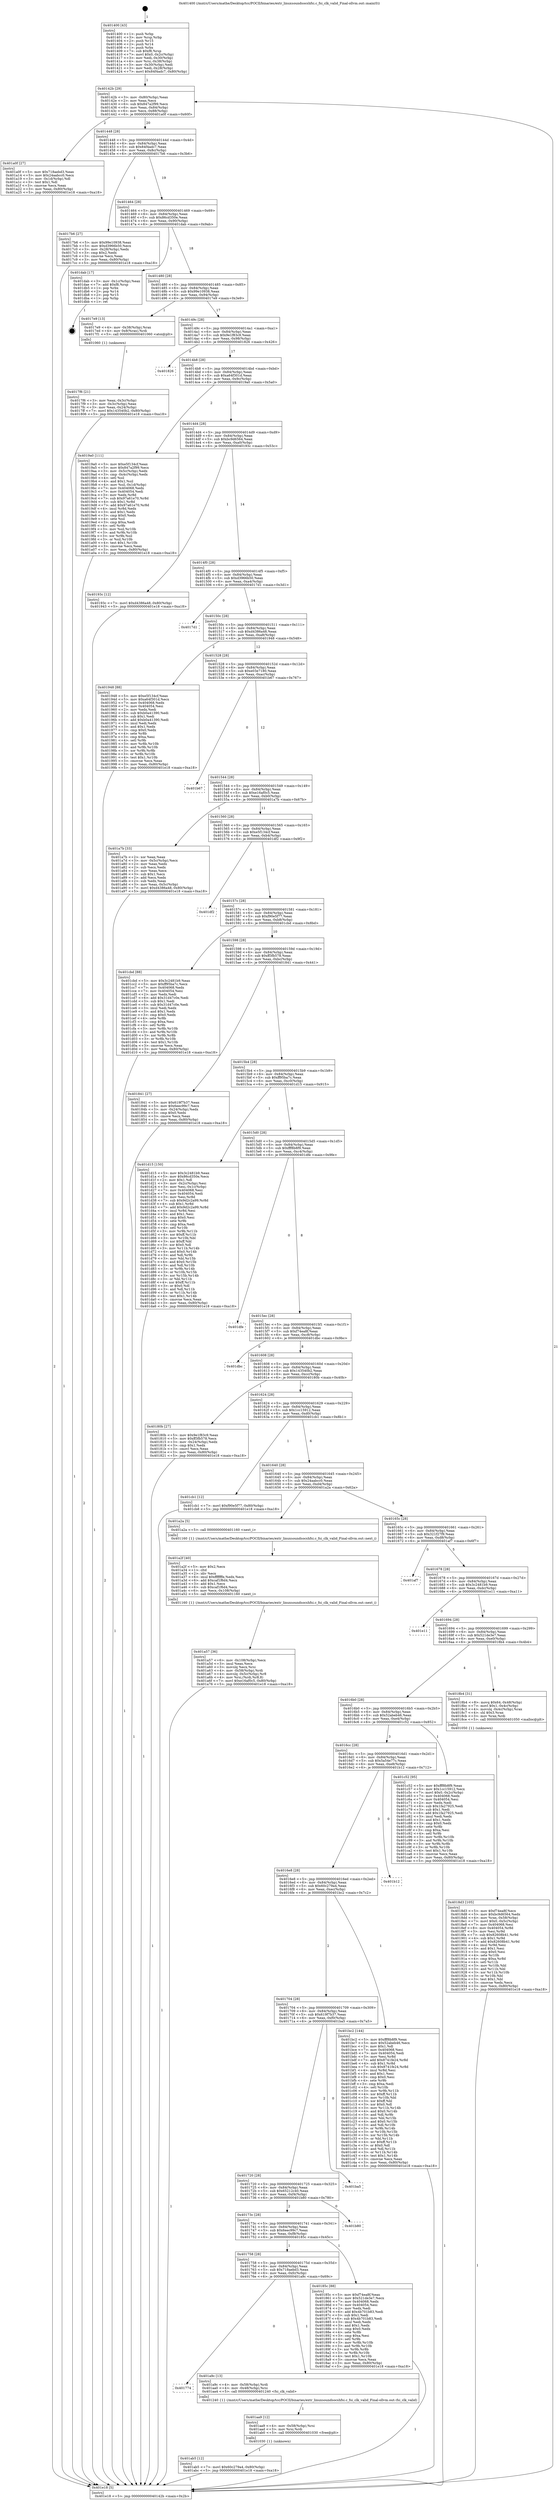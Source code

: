 digraph "0x401400" {
  label = "0x401400 (/mnt/c/Users/mathe/Desktop/tcc/POCII/binaries/extr_linuxsoundsocshfsi.c_fsi_clk_valid_Final-ollvm.out::main(0))"
  labelloc = "t"
  node[shape=record]

  Entry [label="",width=0.3,height=0.3,shape=circle,fillcolor=black,style=filled]
  "0x40142b" [label="{
     0x40142b [29]\l
     | [instrs]\l
     &nbsp;&nbsp;0x40142b \<+3\>: mov -0x80(%rbp),%eax\l
     &nbsp;&nbsp;0x40142e \<+2\>: mov %eax,%ecx\l
     &nbsp;&nbsp;0x401430 \<+6\>: sub $0x847a2f99,%ecx\l
     &nbsp;&nbsp;0x401436 \<+6\>: mov %eax,-0x84(%rbp)\l
     &nbsp;&nbsp;0x40143c \<+6\>: mov %ecx,-0x88(%rbp)\l
     &nbsp;&nbsp;0x401442 \<+6\>: je 0000000000401a0f \<main+0x60f\>\l
  }"]
  "0x401a0f" [label="{
     0x401a0f [27]\l
     | [instrs]\l
     &nbsp;&nbsp;0x401a0f \<+5\>: mov $0x718aebd3,%eax\l
     &nbsp;&nbsp;0x401a14 \<+5\>: mov $0x24aabcc0,%ecx\l
     &nbsp;&nbsp;0x401a19 \<+3\>: mov -0x1d(%rbp),%dl\l
     &nbsp;&nbsp;0x401a1c \<+3\>: test $0x1,%dl\l
     &nbsp;&nbsp;0x401a1f \<+3\>: cmovne %ecx,%eax\l
     &nbsp;&nbsp;0x401a22 \<+3\>: mov %eax,-0x80(%rbp)\l
     &nbsp;&nbsp;0x401a25 \<+5\>: jmp 0000000000401e18 \<main+0xa18\>\l
  }"]
  "0x401448" [label="{
     0x401448 [28]\l
     | [instrs]\l
     &nbsp;&nbsp;0x401448 \<+5\>: jmp 000000000040144d \<main+0x4d\>\l
     &nbsp;&nbsp;0x40144d \<+6\>: mov -0x84(%rbp),%eax\l
     &nbsp;&nbsp;0x401453 \<+5\>: sub $0x84f4adc7,%eax\l
     &nbsp;&nbsp;0x401458 \<+6\>: mov %eax,-0x8c(%rbp)\l
     &nbsp;&nbsp;0x40145e \<+6\>: je 00000000004017b6 \<main+0x3b6\>\l
  }"]
  Exit [label="",width=0.3,height=0.3,shape=circle,fillcolor=black,style=filled,peripheries=2]
  "0x4017b6" [label="{
     0x4017b6 [27]\l
     | [instrs]\l
     &nbsp;&nbsp;0x4017b6 \<+5\>: mov $0x99e10938,%eax\l
     &nbsp;&nbsp;0x4017bb \<+5\>: mov $0xd3966b50,%ecx\l
     &nbsp;&nbsp;0x4017c0 \<+3\>: mov -0x28(%rbp),%edx\l
     &nbsp;&nbsp;0x4017c3 \<+3\>: cmp $0x2,%edx\l
     &nbsp;&nbsp;0x4017c6 \<+3\>: cmovne %ecx,%eax\l
     &nbsp;&nbsp;0x4017c9 \<+3\>: mov %eax,-0x80(%rbp)\l
     &nbsp;&nbsp;0x4017cc \<+5\>: jmp 0000000000401e18 \<main+0xa18\>\l
  }"]
  "0x401464" [label="{
     0x401464 [28]\l
     | [instrs]\l
     &nbsp;&nbsp;0x401464 \<+5\>: jmp 0000000000401469 \<main+0x69\>\l
     &nbsp;&nbsp;0x401469 \<+6\>: mov -0x84(%rbp),%eax\l
     &nbsp;&nbsp;0x40146f \<+5\>: sub $0x86cd350e,%eax\l
     &nbsp;&nbsp;0x401474 \<+6\>: mov %eax,-0x90(%rbp)\l
     &nbsp;&nbsp;0x40147a \<+6\>: je 0000000000401dab \<main+0x9ab\>\l
  }"]
  "0x401e18" [label="{
     0x401e18 [5]\l
     | [instrs]\l
     &nbsp;&nbsp;0x401e18 \<+5\>: jmp 000000000040142b \<main+0x2b\>\l
  }"]
  "0x401400" [label="{
     0x401400 [43]\l
     | [instrs]\l
     &nbsp;&nbsp;0x401400 \<+1\>: push %rbp\l
     &nbsp;&nbsp;0x401401 \<+3\>: mov %rsp,%rbp\l
     &nbsp;&nbsp;0x401404 \<+2\>: push %r15\l
     &nbsp;&nbsp;0x401406 \<+2\>: push %r14\l
     &nbsp;&nbsp;0x401408 \<+1\>: push %rbx\l
     &nbsp;&nbsp;0x401409 \<+7\>: sub $0xf8,%rsp\l
     &nbsp;&nbsp;0x401410 \<+7\>: movl $0x0,-0x2c(%rbp)\l
     &nbsp;&nbsp;0x401417 \<+3\>: mov %edi,-0x30(%rbp)\l
     &nbsp;&nbsp;0x40141a \<+4\>: mov %rsi,-0x38(%rbp)\l
     &nbsp;&nbsp;0x40141e \<+3\>: mov -0x30(%rbp),%edi\l
     &nbsp;&nbsp;0x401421 \<+3\>: mov %edi,-0x28(%rbp)\l
     &nbsp;&nbsp;0x401424 \<+7\>: movl $0x84f4adc7,-0x80(%rbp)\l
  }"]
  "0x401ab5" [label="{
     0x401ab5 [12]\l
     | [instrs]\l
     &nbsp;&nbsp;0x401ab5 \<+7\>: movl $0x60c279a4,-0x80(%rbp)\l
     &nbsp;&nbsp;0x401abc \<+5\>: jmp 0000000000401e18 \<main+0xa18\>\l
  }"]
  "0x401dab" [label="{
     0x401dab [17]\l
     | [instrs]\l
     &nbsp;&nbsp;0x401dab \<+3\>: mov -0x1c(%rbp),%eax\l
     &nbsp;&nbsp;0x401dae \<+7\>: add $0xf8,%rsp\l
     &nbsp;&nbsp;0x401db5 \<+1\>: pop %rbx\l
     &nbsp;&nbsp;0x401db6 \<+2\>: pop %r14\l
     &nbsp;&nbsp;0x401db8 \<+2\>: pop %r15\l
     &nbsp;&nbsp;0x401dba \<+1\>: pop %rbp\l
     &nbsp;&nbsp;0x401dbb \<+1\>: ret\l
  }"]
  "0x401480" [label="{
     0x401480 [28]\l
     | [instrs]\l
     &nbsp;&nbsp;0x401480 \<+5\>: jmp 0000000000401485 \<main+0x85\>\l
     &nbsp;&nbsp;0x401485 \<+6\>: mov -0x84(%rbp),%eax\l
     &nbsp;&nbsp;0x40148b \<+5\>: sub $0x99e10938,%eax\l
     &nbsp;&nbsp;0x401490 \<+6\>: mov %eax,-0x94(%rbp)\l
     &nbsp;&nbsp;0x401496 \<+6\>: je 00000000004017e9 \<main+0x3e9\>\l
  }"]
  "0x401aa9" [label="{
     0x401aa9 [12]\l
     | [instrs]\l
     &nbsp;&nbsp;0x401aa9 \<+4\>: mov -0x58(%rbp),%rsi\l
     &nbsp;&nbsp;0x401aad \<+3\>: mov %rsi,%rdi\l
     &nbsp;&nbsp;0x401ab0 \<+5\>: call 0000000000401030 \<free@plt\>\l
     | [calls]\l
     &nbsp;&nbsp;0x401030 \{1\} (unknown)\l
  }"]
  "0x4017e9" [label="{
     0x4017e9 [13]\l
     | [instrs]\l
     &nbsp;&nbsp;0x4017e9 \<+4\>: mov -0x38(%rbp),%rax\l
     &nbsp;&nbsp;0x4017ed \<+4\>: mov 0x8(%rax),%rdi\l
     &nbsp;&nbsp;0x4017f1 \<+5\>: call 0000000000401060 \<atoi@plt\>\l
     | [calls]\l
     &nbsp;&nbsp;0x401060 \{1\} (unknown)\l
  }"]
  "0x40149c" [label="{
     0x40149c [28]\l
     | [instrs]\l
     &nbsp;&nbsp;0x40149c \<+5\>: jmp 00000000004014a1 \<main+0xa1\>\l
     &nbsp;&nbsp;0x4014a1 \<+6\>: mov -0x84(%rbp),%eax\l
     &nbsp;&nbsp;0x4014a7 \<+5\>: sub $0x9e1f83c9,%eax\l
     &nbsp;&nbsp;0x4014ac \<+6\>: mov %eax,-0x98(%rbp)\l
     &nbsp;&nbsp;0x4014b2 \<+6\>: je 0000000000401826 \<main+0x426\>\l
  }"]
  "0x4017f6" [label="{
     0x4017f6 [21]\l
     | [instrs]\l
     &nbsp;&nbsp;0x4017f6 \<+3\>: mov %eax,-0x3c(%rbp)\l
     &nbsp;&nbsp;0x4017f9 \<+3\>: mov -0x3c(%rbp),%eax\l
     &nbsp;&nbsp;0x4017fc \<+3\>: mov %eax,-0x24(%rbp)\l
     &nbsp;&nbsp;0x4017ff \<+7\>: movl $0x143540b2,-0x80(%rbp)\l
     &nbsp;&nbsp;0x401806 \<+5\>: jmp 0000000000401e18 \<main+0xa18\>\l
  }"]
  "0x401774" [label="{
     0x401774\l
  }", style=dashed]
  "0x401826" [label="{
     0x401826\l
  }", style=dashed]
  "0x4014b8" [label="{
     0x4014b8 [28]\l
     | [instrs]\l
     &nbsp;&nbsp;0x4014b8 \<+5\>: jmp 00000000004014bd \<main+0xbd\>\l
     &nbsp;&nbsp;0x4014bd \<+6\>: mov -0x84(%rbp),%eax\l
     &nbsp;&nbsp;0x4014c3 \<+5\>: sub $0xa64f301d,%eax\l
     &nbsp;&nbsp;0x4014c8 \<+6\>: mov %eax,-0x9c(%rbp)\l
     &nbsp;&nbsp;0x4014ce \<+6\>: je 00000000004019a0 \<main+0x5a0\>\l
  }"]
  "0x401a9c" [label="{
     0x401a9c [13]\l
     | [instrs]\l
     &nbsp;&nbsp;0x401a9c \<+4\>: mov -0x58(%rbp),%rdi\l
     &nbsp;&nbsp;0x401aa0 \<+4\>: mov -0x48(%rbp),%rsi\l
     &nbsp;&nbsp;0x401aa4 \<+5\>: call 0000000000401240 \<fsi_clk_valid\>\l
     | [calls]\l
     &nbsp;&nbsp;0x401240 \{1\} (/mnt/c/Users/mathe/Desktop/tcc/POCII/binaries/extr_linuxsoundsocshfsi.c_fsi_clk_valid_Final-ollvm.out::fsi_clk_valid)\l
  }"]
  "0x4019a0" [label="{
     0x4019a0 [111]\l
     | [instrs]\l
     &nbsp;&nbsp;0x4019a0 \<+5\>: mov $0xe5f134cf,%eax\l
     &nbsp;&nbsp;0x4019a5 \<+5\>: mov $0x847a2f99,%ecx\l
     &nbsp;&nbsp;0x4019aa \<+3\>: mov -0x5c(%rbp),%edx\l
     &nbsp;&nbsp;0x4019ad \<+3\>: cmp -0x4c(%rbp),%edx\l
     &nbsp;&nbsp;0x4019b0 \<+4\>: setl %sil\l
     &nbsp;&nbsp;0x4019b4 \<+4\>: and $0x1,%sil\l
     &nbsp;&nbsp;0x4019b8 \<+4\>: mov %sil,-0x1d(%rbp)\l
     &nbsp;&nbsp;0x4019bc \<+7\>: mov 0x404068,%edx\l
     &nbsp;&nbsp;0x4019c3 \<+7\>: mov 0x404054,%edi\l
     &nbsp;&nbsp;0x4019ca \<+3\>: mov %edx,%r8d\l
     &nbsp;&nbsp;0x4019cd \<+7\>: sub $0x97a61e70,%r8d\l
     &nbsp;&nbsp;0x4019d4 \<+4\>: sub $0x1,%r8d\l
     &nbsp;&nbsp;0x4019d8 \<+7\>: add $0x97a61e70,%r8d\l
     &nbsp;&nbsp;0x4019df \<+4\>: imul %r8d,%edx\l
     &nbsp;&nbsp;0x4019e3 \<+3\>: and $0x1,%edx\l
     &nbsp;&nbsp;0x4019e6 \<+3\>: cmp $0x0,%edx\l
     &nbsp;&nbsp;0x4019e9 \<+4\>: sete %sil\l
     &nbsp;&nbsp;0x4019ed \<+3\>: cmp $0xa,%edi\l
     &nbsp;&nbsp;0x4019f0 \<+4\>: setl %r9b\l
     &nbsp;&nbsp;0x4019f4 \<+3\>: mov %sil,%r10b\l
     &nbsp;&nbsp;0x4019f7 \<+3\>: and %r9b,%r10b\l
     &nbsp;&nbsp;0x4019fa \<+3\>: xor %r9b,%sil\l
     &nbsp;&nbsp;0x4019fd \<+3\>: or %sil,%r10b\l
     &nbsp;&nbsp;0x401a00 \<+4\>: test $0x1,%r10b\l
     &nbsp;&nbsp;0x401a04 \<+3\>: cmovne %ecx,%eax\l
     &nbsp;&nbsp;0x401a07 \<+3\>: mov %eax,-0x80(%rbp)\l
     &nbsp;&nbsp;0x401a0a \<+5\>: jmp 0000000000401e18 \<main+0xa18\>\l
  }"]
  "0x4014d4" [label="{
     0x4014d4 [28]\l
     | [instrs]\l
     &nbsp;&nbsp;0x4014d4 \<+5\>: jmp 00000000004014d9 \<main+0xd9\>\l
     &nbsp;&nbsp;0x4014d9 \<+6\>: mov -0x84(%rbp),%eax\l
     &nbsp;&nbsp;0x4014df \<+5\>: sub $0xbc9d6564,%eax\l
     &nbsp;&nbsp;0x4014e4 \<+6\>: mov %eax,-0xa0(%rbp)\l
     &nbsp;&nbsp;0x4014ea \<+6\>: je 000000000040193c \<main+0x53c\>\l
  }"]
  "0x401a57" [label="{
     0x401a57 [36]\l
     | [instrs]\l
     &nbsp;&nbsp;0x401a57 \<+6\>: mov -0x108(%rbp),%ecx\l
     &nbsp;&nbsp;0x401a5d \<+3\>: imul %eax,%ecx\l
     &nbsp;&nbsp;0x401a60 \<+3\>: movslq %ecx,%rsi\l
     &nbsp;&nbsp;0x401a63 \<+4\>: mov -0x58(%rbp),%rdi\l
     &nbsp;&nbsp;0x401a67 \<+4\>: movslq -0x5c(%rbp),%r8\l
     &nbsp;&nbsp;0x401a6b \<+4\>: mov %rsi,(%rdi,%r8,8)\l
     &nbsp;&nbsp;0x401a6f \<+7\>: movl $0xe16af0c5,-0x80(%rbp)\l
     &nbsp;&nbsp;0x401a76 \<+5\>: jmp 0000000000401e18 \<main+0xa18\>\l
  }"]
  "0x40193c" [label="{
     0x40193c [12]\l
     | [instrs]\l
     &nbsp;&nbsp;0x40193c \<+7\>: movl $0xd4386a48,-0x80(%rbp)\l
     &nbsp;&nbsp;0x401943 \<+5\>: jmp 0000000000401e18 \<main+0xa18\>\l
  }"]
  "0x4014f0" [label="{
     0x4014f0 [28]\l
     | [instrs]\l
     &nbsp;&nbsp;0x4014f0 \<+5\>: jmp 00000000004014f5 \<main+0xf5\>\l
     &nbsp;&nbsp;0x4014f5 \<+6\>: mov -0x84(%rbp),%eax\l
     &nbsp;&nbsp;0x4014fb \<+5\>: sub $0xd3966b50,%eax\l
     &nbsp;&nbsp;0x401500 \<+6\>: mov %eax,-0xa4(%rbp)\l
     &nbsp;&nbsp;0x401506 \<+6\>: je 00000000004017d1 \<main+0x3d1\>\l
  }"]
  "0x401a2f" [label="{
     0x401a2f [40]\l
     | [instrs]\l
     &nbsp;&nbsp;0x401a2f \<+5\>: mov $0x2,%ecx\l
     &nbsp;&nbsp;0x401a34 \<+1\>: cltd\l
     &nbsp;&nbsp;0x401a35 \<+2\>: idiv %ecx\l
     &nbsp;&nbsp;0x401a37 \<+6\>: imul $0xfffffffe,%edx,%ecx\l
     &nbsp;&nbsp;0x401a3d \<+6\>: add $0xcaf1f6d4,%ecx\l
     &nbsp;&nbsp;0x401a43 \<+3\>: add $0x1,%ecx\l
     &nbsp;&nbsp;0x401a46 \<+6\>: sub $0xcaf1f6d4,%ecx\l
     &nbsp;&nbsp;0x401a4c \<+6\>: mov %ecx,-0x108(%rbp)\l
     &nbsp;&nbsp;0x401a52 \<+5\>: call 0000000000401160 \<next_i\>\l
     | [calls]\l
     &nbsp;&nbsp;0x401160 \{1\} (/mnt/c/Users/mathe/Desktop/tcc/POCII/binaries/extr_linuxsoundsocshfsi.c_fsi_clk_valid_Final-ollvm.out::next_i)\l
  }"]
  "0x4017d1" [label="{
     0x4017d1\l
  }", style=dashed]
  "0x40150c" [label="{
     0x40150c [28]\l
     | [instrs]\l
     &nbsp;&nbsp;0x40150c \<+5\>: jmp 0000000000401511 \<main+0x111\>\l
     &nbsp;&nbsp;0x401511 \<+6\>: mov -0x84(%rbp),%eax\l
     &nbsp;&nbsp;0x401517 \<+5\>: sub $0xd4386a48,%eax\l
     &nbsp;&nbsp;0x40151c \<+6\>: mov %eax,-0xa8(%rbp)\l
     &nbsp;&nbsp;0x401522 \<+6\>: je 0000000000401948 \<main+0x548\>\l
  }"]
  "0x4018d3" [label="{
     0x4018d3 [105]\l
     | [instrs]\l
     &nbsp;&nbsp;0x4018d3 \<+5\>: mov $0xf74ea8f,%ecx\l
     &nbsp;&nbsp;0x4018d8 \<+5\>: mov $0xbc9d6564,%edx\l
     &nbsp;&nbsp;0x4018dd \<+4\>: mov %rax,-0x58(%rbp)\l
     &nbsp;&nbsp;0x4018e1 \<+7\>: movl $0x0,-0x5c(%rbp)\l
     &nbsp;&nbsp;0x4018e8 \<+7\>: mov 0x404068,%esi\l
     &nbsp;&nbsp;0x4018ef \<+8\>: mov 0x404054,%r8d\l
     &nbsp;&nbsp;0x4018f7 \<+3\>: mov %esi,%r9d\l
     &nbsp;&nbsp;0x4018fa \<+7\>: sub $0x82608b41,%r9d\l
     &nbsp;&nbsp;0x401901 \<+4\>: sub $0x1,%r9d\l
     &nbsp;&nbsp;0x401905 \<+7\>: add $0x82608b41,%r9d\l
     &nbsp;&nbsp;0x40190c \<+4\>: imul %r9d,%esi\l
     &nbsp;&nbsp;0x401910 \<+3\>: and $0x1,%esi\l
     &nbsp;&nbsp;0x401913 \<+3\>: cmp $0x0,%esi\l
     &nbsp;&nbsp;0x401916 \<+4\>: sete %r10b\l
     &nbsp;&nbsp;0x40191a \<+4\>: cmp $0xa,%r8d\l
     &nbsp;&nbsp;0x40191e \<+4\>: setl %r11b\l
     &nbsp;&nbsp;0x401922 \<+3\>: mov %r10b,%bl\l
     &nbsp;&nbsp;0x401925 \<+3\>: and %r11b,%bl\l
     &nbsp;&nbsp;0x401928 \<+3\>: xor %r11b,%r10b\l
     &nbsp;&nbsp;0x40192b \<+3\>: or %r10b,%bl\l
     &nbsp;&nbsp;0x40192e \<+3\>: test $0x1,%bl\l
     &nbsp;&nbsp;0x401931 \<+3\>: cmovne %edx,%ecx\l
     &nbsp;&nbsp;0x401934 \<+3\>: mov %ecx,-0x80(%rbp)\l
     &nbsp;&nbsp;0x401937 \<+5\>: jmp 0000000000401e18 \<main+0xa18\>\l
  }"]
  "0x401948" [label="{
     0x401948 [88]\l
     | [instrs]\l
     &nbsp;&nbsp;0x401948 \<+5\>: mov $0xe5f134cf,%eax\l
     &nbsp;&nbsp;0x40194d \<+5\>: mov $0xa64f301d,%ecx\l
     &nbsp;&nbsp;0x401952 \<+7\>: mov 0x404068,%edx\l
     &nbsp;&nbsp;0x401959 \<+7\>: mov 0x404054,%esi\l
     &nbsp;&nbsp;0x401960 \<+2\>: mov %edx,%edi\l
     &nbsp;&nbsp;0x401962 \<+6\>: sub $0xb0a41390,%edi\l
     &nbsp;&nbsp;0x401968 \<+3\>: sub $0x1,%edi\l
     &nbsp;&nbsp;0x40196b \<+6\>: add $0xb0a41390,%edi\l
     &nbsp;&nbsp;0x401971 \<+3\>: imul %edi,%edx\l
     &nbsp;&nbsp;0x401974 \<+3\>: and $0x1,%edx\l
     &nbsp;&nbsp;0x401977 \<+3\>: cmp $0x0,%edx\l
     &nbsp;&nbsp;0x40197a \<+4\>: sete %r8b\l
     &nbsp;&nbsp;0x40197e \<+3\>: cmp $0xa,%esi\l
     &nbsp;&nbsp;0x401981 \<+4\>: setl %r9b\l
     &nbsp;&nbsp;0x401985 \<+3\>: mov %r8b,%r10b\l
     &nbsp;&nbsp;0x401988 \<+3\>: and %r9b,%r10b\l
     &nbsp;&nbsp;0x40198b \<+3\>: xor %r9b,%r8b\l
     &nbsp;&nbsp;0x40198e \<+3\>: or %r8b,%r10b\l
     &nbsp;&nbsp;0x401991 \<+4\>: test $0x1,%r10b\l
     &nbsp;&nbsp;0x401995 \<+3\>: cmovne %ecx,%eax\l
     &nbsp;&nbsp;0x401998 \<+3\>: mov %eax,-0x80(%rbp)\l
     &nbsp;&nbsp;0x40199b \<+5\>: jmp 0000000000401e18 \<main+0xa18\>\l
  }"]
  "0x401528" [label="{
     0x401528 [28]\l
     | [instrs]\l
     &nbsp;&nbsp;0x401528 \<+5\>: jmp 000000000040152d \<main+0x12d\>\l
     &nbsp;&nbsp;0x40152d \<+6\>: mov -0x84(%rbp),%eax\l
     &nbsp;&nbsp;0x401533 \<+5\>: sub $0xe03e7180,%eax\l
     &nbsp;&nbsp;0x401538 \<+6\>: mov %eax,-0xac(%rbp)\l
     &nbsp;&nbsp;0x40153e \<+6\>: je 0000000000401b67 \<main+0x767\>\l
  }"]
  "0x401758" [label="{
     0x401758 [28]\l
     | [instrs]\l
     &nbsp;&nbsp;0x401758 \<+5\>: jmp 000000000040175d \<main+0x35d\>\l
     &nbsp;&nbsp;0x40175d \<+6\>: mov -0x84(%rbp),%eax\l
     &nbsp;&nbsp;0x401763 \<+5\>: sub $0x718aebd3,%eax\l
     &nbsp;&nbsp;0x401768 \<+6\>: mov %eax,-0xfc(%rbp)\l
     &nbsp;&nbsp;0x40176e \<+6\>: je 0000000000401a9c \<main+0x69c\>\l
  }"]
  "0x401b67" [label="{
     0x401b67\l
  }", style=dashed]
  "0x401544" [label="{
     0x401544 [28]\l
     | [instrs]\l
     &nbsp;&nbsp;0x401544 \<+5\>: jmp 0000000000401549 \<main+0x149\>\l
     &nbsp;&nbsp;0x401549 \<+6\>: mov -0x84(%rbp),%eax\l
     &nbsp;&nbsp;0x40154f \<+5\>: sub $0xe16af0c5,%eax\l
     &nbsp;&nbsp;0x401554 \<+6\>: mov %eax,-0xb0(%rbp)\l
     &nbsp;&nbsp;0x40155a \<+6\>: je 0000000000401a7b \<main+0x67b\>\l
  }"]
  "0x40185c" [label="{
     0x40185c [88]\l
     | [instrs]\l
     &nbsp;&nbsp;0x40185c \<+5\>: mov $0xf74ea8f,%eax\l
     &nbsp;&nbsp;0x401861 \<+5\>: mov $0x521de3e7,%ecx\l
     &nbsp;&nbsp;0x401866 \<+7\>: mov 0x404068,%edx\l
     &nbsp;&nbsp;0x40186d \<+7\>: mov 0x404054,%esi\l
     &nbsp;&nbsp;0x401874 \<+2\>: mov %edx,%edi\l
     &nbsp;&nbsp;0x401876 \<+6\>: add $0x4b701b83,%edi\l
     &nbsp;&nbsp;0x40187c \<+3\>: sub $0x1,%edi\l
     &nbsp;&nbsp;0x40187f \<+6\>: sub $0x4b701b83,%edi\l
     &nbsp;&nbsp;0x401885 \<+3\>: imul %edi,%edx\l
     &nbsp;&nbsp;0x401888 \<+3\>: and $0x1,%edx\l
     &nbsp;&nbsp;0x40188b \<+3\>: cmp $0x0,%edx\l
     &nbsp;&nbsp;0x40188e \<+4\>: sete %r8b\l
     &nbsp;&nbsp;0x401892 \<+3\>: cmp $0xa,%esi\l
     &nbsp;&nbsp;0x401895 \<+4\>: setl %r9b\l
     &nbsp;&nbsp;0x401899 \<+3\>: mov %r8b,%r10b\l
     &nbsp;&nbsp;0x40189c \<+3\>: and %r9b,%r10b\l
     &nbsp;&nbsp;0x40189f \<+3\>: xor %r9b,%r8b\l
     &nbsp;&nbsp;0x4018a2 \<+3\>: or %r8b,%r10b\l
     &nbsp;&nbsp;0x4018a5 \<+4\>: test $0x1,%r10b\l
     &nbsp;&nbsp;0x4018a9 \<+3\>: cmovne %ecx,%eax\l
     &nbsp;&nbsp;0x4018ac \<+3\>: mov %eax,-0x80(%rbp)\l
     &nbsp;&nbsp;0x4018af \<+5\>: jmp 0000000000401e18 \<main+0xa18\>\l
  }"]
  "0x401a7b" [label="{
     0x401a7b [33]\l
     | [instrs]\l
     &nbsp;&nbsp;0x401a7b \<+2\>: xor %eax,%eax\l
     &nbsp;&nbsp;0x401a7d \<+3\>: mov -0x5c(%rbp),%ecx\l
     &nbsp;&nbsp;0x401a80 \<+2\>: mov %eax,%edx\l
     &nbsp;&nbsp;0x401a82 \<+2\>: sub %ecx,%edx\l
     &nbsp;&nbsp;0x401a84 \<+2\>: mov %eax,%ecx\l
     &nbsp;&nbsp;0x401a86 \<+3\>: sub $0x1,%ecx\l
     &nbsp;&nbsp;0x401a89 \<+2\>: add %ecx,%edx\l
     &nbsp;&nbsp;0x401a8b \<+2\>: sub %edx,%eax\l
     &nbsp;&nbsp;0x401a8d \<+3\>: mov %eax,-0x5c(%rbp)\l
     &nbsp;&nbsp;0x401a90 \<+7\>: movl $0xd4386a48,-0x80(%rbp)\l
     &nbsp;&nbsp;0x401a97 \<+5\>: jmp 0000000000401e18 \<main+0xa18\>\l
  }"]
  "0x401560" [label="{
     0x401560 [28]\l
     | [instrs]\l
     &nbsp;&nbsp;0x401560 \<+5\>: jmp 0000000000401565 \<main+0x165\>\l
     &nbsp;&nbsp;0x401565 \<+6\>: mov -0x84(%rbp),%eax\l
     &nbsp;&nbsp;0x40156b \<+5\>: sub $0xe5f134cf,%eax\l
     &nbsp;&nbsp;0x401570 \<+6\>: mov %eax,-0xb4(%rbp)\l
     &nbsp;&nbsp;0x401576 \<+6\>: je 0000000000401df2 \<main+0x9f2\>\l
  }"]
  "0x40173c" [label="{
     0x40173c [28]\l
     | [instrs]\l
     &nbsp;&nbsp;0x40173c \<+5\>: jmp 0000000000401741 \<main+0x341\>\l
     &nbsp;&nbsp;0x401741 \<+6\>: mov -0x84(%rbp),%eax\l
     &nbsp;&nbsp;0x401747 \<+5\>: sub $0x6eec99c7,%eax\l
     &nbsp;&nbsp;0x40174c \<+6\>: mov %eax,-0xf8(%rbp)\l
     &nbsp;&nbsp;0x401752 \<+6\>: je 000000000040185c \<main+0x45c\>\l
  }"]
  "0x401df2" [label="{
     0x401df2\l
  }", style=dashed]
  "0x40157c" [label="{
     0x40157c [28]\l
     | [instrs]\l
     &nbsp;&nbsp;0x40157c \<+5\>: jmp 0000000000401581 \<main+0x181\>\l
     &nbsp;&nbsp;0x401581 \<+6\>: mov -0x84(%rbp),%eax\l
     &nbsp;&nbsp;0x401587 \<+5\>: sub $0xf90e5f77,%eax\l
     &nbsp;&nbsp;0x40158c \<+6\>: mov %eax,-0xb8(%rbp)\l
     &nbsp;&nbsp;0x401592 \<+6\>: je 0000000000401cbd \<main+0x8bd\>\l
  }"]
  "0x401b80" [label="{
     0x401b80\l
  }", style=dashed]
  "0x401cbd" [label="{
     0x401cbd [88]\l
     | [instrs]\l
     &nbsp;&nbsp;0x401cbd \<+5\>: mov $0x3c2481b9,%eax\l
     &nbsp;&nbsp;0x401cc2 \<+5\>: mov $0xff95ba7c,%ecx\l
     &nbsp;&nbsp;0x401cc7 \<+7\>: mov 0x404068,%edx\l
     &nbsp;&nbsp;0x401cce \<+7\>: mov 0x404054,%esi\l
     &nbsp;&nbsp;0x401cd5 \<+2\>: mov %edx,%edi\l
     &nbsp;&nbsp;0x401cd7 \<+6\>: add $0x31d47c0e,%edi\l
     &nbsp;&nbsp;0x401cdd \<+3\>: sub $0x1,%edi\l
     &nbsp;&nbsp;0x401ce0 \<+6\>: sub $0x31d47c0e,%edi\l
     &nbsp;&nbsp;0x401ce6 \<+3\>: imul %edi,%edx\l
     &nbsp;&nbsp;0x401ce9 \<+3\>: and $0x1,%edx\l
     &nbsp;&nbsp;0x401cec \<+3\>: cmp $0x0,%edx\l
     &nbsp;&nbsp;0x401cef \<+4\>: sete %r8b\l
     &nbsp;&nbsp;0x401cf3 \<+3\>: cmp $0xa,%esi\l
     &nbsp;&nbsp;0x401cf6 \<+4\>: setl %r9b\l
     &nbsp;&nbsp;0x401cfa \<+3\>: mov %r8b,%r10b\l
     &nbsp;&nbsp;0x401cfd \<+3\>: and %r9b,%r10b\l
     &nbsp;&nbsp;0x401d00 \<+3\>: xor %r9b,%r8b\l
     &nbsp;&nbsp;0x401d03 \<+3\>: or %r8b,%r10b\l
     &nbsp;&nbsp;0x401d06 \<+4\>: test $0x1,%r10b\l
     &nbsp;&nbsp;0x401d0a \<+3\>: cmovne %ecx,%eax\l
     &nbsp;&nbsp;0x401d0d \<+3\>: mov %eax,-0x80(%rbp)\l
     &nbsp;&nbsp;0x401d10 \<+5\>: jmp 0000000000401e18 \<main+0xa18\>\l
  }"]
  "0x401598" [label="{
     0x401598 [28]\l
     | [instrs]\l
     &nbsp;&nbsp;0x401598 \<+5\>: jmp 000000000040159d \<main+0x19d\>\l
     &nbsp;&nbsp;0x40159d \<+6\>: mov -0x84(%rbp),%eax\l
     &nbsp;&nbsp;0x4015a3 \<+5\>: sub $0xff3fb578,%eax\l
     &nbsp;&nbsp;0x4015a8 \<+6\>: mov %eax,-0xbc(%rbp)\l
     &nbsp;&nbsp;0x4015ae \<+6\>: je 0000000000401841 \<main+0x441\>\l
  }"]
  "0x401720" [label="{
     0x401720 [28]\l
     | [instrs]\l
     &nbsp;&nbsp;0x401720 \<+5\>: jmp 0000000000401725 \<main+0x325\>\l
     &nbsp;&nbsp;0x401725 \<+6\>: mov -0x84(%rbp),%eax\l
     &nbsp;&nbsp;0x40172b \<+5\>: sub $0x65212c40,%eax\l
     &nbsp;&nbsp;0x401730 \<+6\>: mov %eax,-0xf4(%rbp)\l
     &nbsp;&nbsp;0x401736 \<+6\>: je 0000000000401b80 \<main+0x780\>\l
  }"]
  "0x401841" [label="{
     0x401841 [27]\l
     | [instrs]\l
     &nbsp;&nbsp;0x401841 \<+5\>: mov $0x619f7b37,%eax\l
     &nbsp;&nbsp;0x401846 \<+5\>: mov $0x6eec99c7,%ecx\l
     &nbsp;&nbsp;0x40184b \<+3\>: mov -0x24(%rbp),%edx\l
     &nbsp;&nbsp;0x40184e \<+3\>: cmp $0x0,%edx\l
     &nbsp;&nbsp;0x401851 \<+3\>: cmove %ecx,%eax\l
     &nbsp;&nbsp;0x401854 \<+3\>: mov %eax,-0x80(%rbp)\l
     &nbsp;&nbsp;0x401857 \<+5\>: jmp 0000000000401e18 \<main+0xa18\>\l
  }"]
  "0x4015b4" [label="{
     0x4015b4 [28]\l
     | [instrs]\l
     &nbsp;&nbsp;0x4015b4 \<+5\>: jmp 00000000004015b9 \<main+0x1b9\>\l
     &nbsp;&nbsp;0x4015b9 \<+6\>: mov -0x84(%rbp),%eax\l
     &nbsp;&nbsp;0x4015bf \<+5\>: sub $0xff95ba7c,%eax\l
     &nbsp;&nbsp;0x4015c4 \<+6\>: mov %eax,-0xc0(%rbp)\l
     &nbsp;&nbsp;0x4015ca \<+6\>: je 0000000000401d15 \<main+0x915\>\l
  }"]
  "0x401ba5" [label="{
     0x401ba5\l
  }", style=dashed]
  "0x401d15" [label="{
     0x401d15 [150]\l
     | [instrs]\l
     &nbsp;&nbsp;0x401d15 \<+5\>: mov $0x3c2481b9,%eax\l
     &nbsp;&nbsp;0x401d1a \<+5\>: mov $0x86cd350e,%ecx\l
     &nbsp;&nbsp;0x401d1f \<+2\>: mov $0x1,%dl\l
     &nbsp;&nbsp;0x401d21 \<+3\>: mov -0x2c(%rbp),%esi\l
     &nbsp;&nbsp;0x401d24 \<+3\>: mov %esi,-0x1c(%rbp)\l
     &nbsp;&nbsp;0x401d27 \<+7\>: mov 0x404068,%esi\l
     &nbsp;&nbsp;0x401d2e \<+7\>: mov 0x404054,%edi\l
     &nbsp;&nbsp;0x401d35 \<+3\>: mov %esi,%r8d\l
     &nbsp;&nbsp;0x401d38 \<+7\>: sub $0x9d2c2a99,%r8d\l
     &nbsp;&nbsp;0x401d3f \<+4\>: sub $0x1,%r8d\l
     &nbsp;&nbsp;0x401d43 \<+7\>: add $0x9d2c2a99,%r8d\l
     &nbsp;&nbsp;0x401d4a \<+4\>: imul %r8d,%esi\l
     &nbsp;&nbsp;0x401d4e \<+3\>: and $0x1,%esi\l
     &nbsp;&nbsp;0x401d51 \<+3\>: cmp $0x0,%esi\l
     &nbsp;&nbsp;0x401d54 \<+4\>: sete %r9b\l
     &nbsp;&nbsp;0x401d58 \<+3\>: cmp $0xa,%edi\l
     &nbsp;&nbsp;0x401d5b \<+4\>: setl %r10b\l
     &nbsp;&nbsp;0x401d5f \<+3\>: mov %r9b,%r11b\l
     &nbsp;&nbsp;0x401d62 \<+4\>: xor $0xff,%r11b\l
     &nbsp;&nbsp;0x401d66 \<+3\>: mov %r10b,%bl\l
     &nbsp;&nbsp;0x401d69 \<+3\>: xor $0xff,%bl\l
     &nbsp;&nbsp;0x401d6c \<+3\>: xor $0x0,%dl\l
     &nbsp;&nbsp;0x401d6f \<+3\>: mov %r11b,%r14b\l
     &nbsp;&nbsp;0x401d72 \<+4\>: and $0x0,%r14b\l
     &nbsp;&nbsp;0x401d76 \<+3\>: and %dl,%r9b\l
     &nbsp;&nbsp;0x401d79 \<+3\>: mov %bl,%r15b\l
     &nbsp;&nbsp;0x401d7c \<+4\>: and $0x0,%r15b\l
     &nbsp;&nbsp;0x401d80 \<+3\>: and %dl,%r10b\l
     &nbsp;&nbsp;0x401d83 \<+3\>: or %r9b,%r14b\l
     &nbsp;&nbsp;0x401d86 \<+3\>: or %r10b,%r15b\l
     &nbsp;&nbsp;0x401d89 \<+3\>: xor %r15b,%r14b\l
     &nbsp;&nbsp;0x401d8c \<+3\>: or %bl,%r11b\l
     &nbsp;&nbsp;0x401d8f \<+4\>: xor $0xff,%r11b\l
     &nbsp;&nbsp;0x401d93 \<+3\>: or $0x0,%dl\l
     &nbsp;&nbsp;0x401d96 \<+3\>: and %dl,%r11b\l
     &nbsp;&nbsp;0x401d99 \<+3\>: or %r11b,%r14b\l
     &nbsp;&nbsp;0x401d9c \<+4\>: test $0x1,%r14b\l
     &nbsp;&nbsp;0x401da0 \<+3\>: cmovne %ecx,%eax\l
     &nbsp;&nbsp;0x401da3 \<+3\>: mov %eax,-0x80(%rbp)\l
     &nbsp;&nbsp;0x401da6 \<+5\>: jmp 0000000000401e18 \<main+0xa18\>\l
  }"]
  "0x4015d0" [label="{
     0x4015d0 [28]\l
     | [instrs]\l
     &nbsp;&nbsp;0x4015d0 \<+5\>: jmp 00000000004015d5 \<main+0x1d5\>\l
     &nbsp;&nbsp;0x4015d5 \<+6\>: mov -0x84(%rbp),%eax\l
     &nbsp;&nbsp;0x4015db \<+5\>: sub $0xfff8b8f9,%eax\l
     &nbsp;&nbsp;0x4015e0 \<+6\>: mov %eax,-0xc4(%rbp)\l
     &nbsp;&nbsp;0x4015e6 \<+6\>: je 0000000000401dfe \<main+0x9fe\>\l
  }"]
  "0x401704" [label="{
     0x401704 [28]\l
     | [instrs]\l
     &nbsp;&nbsp;0x401704 \<+5\>: jmp 0000000000401709 \<main+0x309\>\l
     &nbsp;&nbsp;0x401709 \<+6\>: mov -0x84(%rbp),%eax\l
     &nbsp;&nbsp;0x40170f \<+5\>: sub $0x619f7b37,%eax\l
     &nbsp;&nbsp;0x401714 \<+6\>: mov %eax,-0xf0(%rbp)\l
     &nbsp;&nbsp;0x40171a \<+6\>: je 0000000000401ba5 \<main+0x7a5\>\l
  }"]
  "0x401dfe" [label="{
     0x401dfe\l
  }", style=dashed]
  "0x4015ec" [label="{
     0x4015ec [28]\l
     | [instrs]\l
     &nbsp;&nbsp;0x4015ec \<+5\>: jmp 00000000004015f1 \<main+0x1f1\>\l
     &nbsp;&nbsp;0x4015f1 \<+6\>: mov -0x84(%rbp),%eax\l
     &nbsp;&nbsp;0x4015f7 \<+5\>: sub $0xf74ea8f,%eax\l
     &nbsp;&nbsp;0x4015fc \<+6\>: mov %eax,-0xc8(%rbp)\l
     &nbsp;&nbsp;0x401602 \<+6\>: je 0000000000401dbc \<main+0x9bc\>\l
  }"]
  "0x401bc2" [label="{
     0x401bc2 [144]\l
     | [instrs]\l
     &nbsp;&nbsp;0x401bc2 \<+5\>: mov $0xfff8b8f9,%eax\l
     &nbsp;&nbsp;0x401bc7 \<+5\>: mov $0x52abeb46,%ecx\l
     &nbsp;&nbsp;0x401bcc \<+2\>: mov $0x1,%dl\l
     &nbsp;&nbsp;0x401bce \<+7\>: mov 0x404068,%esi\l
     &nbsp;&nbsp;0x401bd5 \<+7\>: mov 0x404054,%edi\l
     &nbsp;&nbsp;0x401bdc \<+3\>: mov %esi,%r8d\l
     &nbsp;&nbsp;0x401bdf \<+7\>: add $0x8741fe24,%r8d\l
     &nbsp;&nbsp;0x401be6 \<+4\>: sub $0x1,%r8d\l
     &nbsp;&nbsp;0x401bea \<+7\>: sub $0x8741fe24,%r8d\l
     &nbsp;&nbsp;0x401bf1 \<+4\>: imul %r8d,%esi\l
     &nbsp;&nbsp;0x401bf5 \<+3\>: and $0x1,%esi\l
     &nbsp;&nbsp;0x401bf8 \<+3\>: cmp $0x0,%esi\l
     &nbsp;&nbsp;0x401bfb \<+4\>: sete %r9b\l
     &nbsp;&nbsp;0x401bff \<+3\>: cmp $0xa,%edi\l
     &nbsp;&nbsp;0x401c02 \<+4\>: setl %r10b\l
     &nbsp;&nbsp;0x401c06 \<+3\>: mov %r9b,%r11b\l
     &nbsp;&nbsp;0x401c09 \<+4\>: xor $0xff,%r11b\l
     &nbsp;&nbsp;0x401c0d \<+3\>: mov %r10b,%bl\l
     &nbsp;&nbsp;0x401c10 \<+3\>: xor $0xff,%bl\l
     &nbsp;&nbsp;0x401c13 \<+3\>: xor $0x0,%dl\l
     &nbsp;&nbsp;0x401c16 \<+3\>: mov %r11b,%r14b\l
     &nbsp;&nbsp;0x401c19 \<+4\>: and $0x0,%r14b\l
     &nbsp;&nbsp;0x401c1d \<+3\>: and %dl,%r9b\l
     &nbsp;&nbsp;0x401c20 \<+3\>: mov %bl,%r15b\l
     &nbsp;&nbsp;0x401c23 \<+4\>: and $0x0,%r15b\l
     &nbsp;&nbsp;0x401c27 \<+3\>: and %dl,%r10b\l
     &nbsp;&nbsp;0x401c2a \<+3\>: or %r9b,%r14b\l
     &nbsp;&nbsp;0x401c2d \<+3\>: or %r10b,%r15b\l
     &nbsp;&nbsp;0x401c30 \<+3\>: xor %r15b,%r14b\l
     &nbsp;&nbsp;0x401c33 \<+3\>: or %bl,%r11b\l
     &nbsp;&nbsp;0x401c36 \<+4\>: xor $0xff,%r11b\l
     &nbsp;&nbsp;0x401c3a \<+3\>: or $0x0,%dl\l
     &nbsp;&nbsp;0x401c3d \<+3\>: and %dl,%r11b\l
     &nbsp;&nbsp;0x401c40 \<+3\>: or %r11b,%r14b\l
     &nbsp;&nbsp;0x401c43 \<+4\>: test $0x1,%r14b\l
     &nbsp;&nbsp;0x401c47 \<+3\>: cmovne %ecx,%eax\l
     &nbsp;&nbsp;0x401c4a \<+3\>: mov %eax,-0x80(%rbp)\l
     &nbsp;&nbsp;0x401c4d \<+5\>: jmp 0000000000401e18 \<main+0xa18\>\l
  }"]
  "0x401dbc" [label="{
     0x401dbc\l
  }", style=dashed]
  "0x401608" [label="{
     0x401608 [28]\l
     | [instrs]\l
     &nbsp;&nbsp;0x401608 \<+5\>: jmp 000000000040160d \<main+0x20d\>\l
     &nbsp;&nbsp;0x40160d \<+6\>: mov -0x84(%rbp),%eax\l
     &nbsp;&nbsp;0x401613 \<+5\>: sub $0x143540b2,%eax\l
     &nbsp;&nbsp;0x401618 \<+6\>: mov %eax,-0xcc(%rbp)\l
     &nbsp;&nbsp;0x40161e \<+6\>: je 000000000040180b \<main+0x40b\>\l
  }"]
  "0x4016e8" [label="{
     0x4016e8 [28]\l
     | [instrs]\l
     &nbsp;&nbsp;0x4016e8 \<+5\>: jmp 00000000004016ed \<main+0x2ed\>\l
     &nbsp;&nbsp;0x4016ed \<+6\>: mov -0x84(%rbp),%eax\l
     &nbsp;&nbsp;0x4016f3 \<+5\>: sub $0x60c279a4,%eax\l
     &nbsp;&nbsp;0x4016f8 \<+6\>: mov %eax,-0xec(%rbp)\l
     &nbsp;&nbsp;0x4016fe \<+6\>: je 0000000000401bc2 \<main+0x7c2\>\l
  }"]
  "0x40180b" [label="{
     0x40180b [27]\l
     | [instrs]\l
     &nbsp;&nbsp;0x40180b \<+5\>: mov $0x9e1f83c9,%eax\l
     &nbsp;&nbsp;0x401810 \<+5\>: mov $0xff3fb578,%ecx\l
     &nbsp;&nbsp;0x401815 \<+3\>: mov -0x24(%rbp),%edx\l
     &nbsp;&nbsp;0x401818 \<+3\>: cmp $0x1,%edx\l
     &nbsp;&nbsp;0x40181b \<+3\>: cmovl %ecx,%eax\l
     &nbsp;&nbsp;0x40181e \<+3\>: mov %eax,-0x80(%rbp)\l
     &nbsp;&nbsp;0x401821 \<+5\>: jmp 0000000000401e18 \<main+0xa18\>\l
  }"]
  "0x401624" [label="{
     0x401624 [28]\l
     | [instrs]\l
     &nbsp;&nbsp;0x401624 \<+5\>: jmp 0000000000401629 \<main+0x229\>\l
     &nbsp;&nbsp;0x401629 \<+6\>: mov -0x84(%rbp),%eax\l
     &nbsp;&nbsp;0x40162f \<+5\>: sub $0x1cc15912,%eax\l
     &nbsp;&nbsp;0x401634 \<+6\>: mov %eax,-0xd0(%rbp)\l
     &nbsp;&nbsp;0x40163a \<+6\>: je 0000000000401cb1 \<main+0x8b1\>\l
  }"]
  "0x401b12" [label="{
     0x401b12\l
  }", style=dashed]
  "0x401cb1" [label="{
     0x401cb1 [12]\l
     | [instrs]\l
     &nbsp;&nbsp;0x401cb1 \<+7\>: movl $0xf90e5f77,-0x80(%rbp)\l
     &nbsp;&nbsp;0x401cb8 \<+5\>: jmp 0000000000401e18 \<main+0xa18\>\l
  }"]
  "0x401640" [label="{
     0x401640 [28]\l
     | [instrs]\l
     &nbsp;&nbsp;0x401640 \<+5\>: jmp 0000000000401645 \<main+0x245\>\l
     &nbsp;&nbsp;0x401645 \<+6\>: mov -0x84(%rbp),%eax\l
     &nbsp;&nbsp;0x40164b \<+5\>: sub $0x24aabcc0,%eax\l
     &nbsp;&nbsp;0x401650 \<+6\>: mov %eax,-0xd4(%rbp)\l
     &nbsp;&nbsp;0x401656 \<+6\>: je 0000000000401a2a \<main+0x62a\>\l
  }"]
  "0x4016cc" [label="{
     0x4016cc [28]\l
     | [instrs]\l
     &nbsp;&nbsp;0x4016cc \<+5\>: jmp 00000000004016d1 \<main+0x2d1\>\l
     &nbsp;&nbsp;0x4016d1 \<+6\>: mov -0x84(%rbp),%eax\l
     &nbsp;&nbsp;0x4016d7 \<+5\>: sub $0x5a54e77c,%eax\l
     &nbsp;&nbsp;0x4016dc \<+6\>: mov %eax,-0xe8(%rbp)\l
     &nbsp;&nbsp;0x4016e2 \<+6\>: je 0000000000401b12 \<main+0x712\>\l
  }"]
  "0x401a2a" [label="{
     0x401a2a [5]\l
     | [instrs]\l
     &nbsp;&nbsp;0x401a2a \<+5\>: call 0000000000401160 \<next_i\>\l
     | [calls]\l
     &nbsp;&nbsp;0x401160 \{1\} (/mnt/c/Users/mathe/Desktop/tcc/POCII/binaries/extr_linuxsoundsocshfsi.c_fsi_clk_valid_Final-ollvm.out::next_i)\l
  }"]
  "0x40165c" [label="{
     0x40165c [28]\l
     | [instrs]\l
     &nbsp;&nbsp;0x40165c \<+5\>: jmp 0000000000401661 \<main+0x261\>\l
     &nbsp;&nbsp;0x401661 \<+6\>: mov -0x84(%rbp),%eax\l
     &nbsp;&nbsp;0x401667 \<+5\>: sub $0x321f27f9,%eax\l
     &nbsp;&nbsp;0x40166c \<+6\>: mov %eax,-0xd8(%rbp)\l
     &nbsp;&nbsp;0x401672 \<+6\>: je 0000000000401af7 \<main+0x6f7\>\l
  }"]
  "0x401c52" [label="{
     0x401c52 [95]\l
     | [instrs]\l
     &nbsp;&nbsp;0x401c52 \<+5\>: mov $0xfff8b8f9,%eax\l
     &nbsp;&nbsp;0x401c57 \<+5\>: mov $0x1cc15912,%ecx\l
     &nbsp;&nbsp;0x401c5c \<+7\>: movl $0x0,-0x2c(%rbp)\l
     &nbsp;&nbsp;0x401c63 \<+7\>: mov 0x404068,%edx\l
     &nbsp;&nbsp;0x401c6a \<+7\>: mov 0x404054,%esi\l
     &nbsp;&nbsp;0x401c71 \<+2\>: mov %edx,%edi\l
     &nbsp;&nbsp;0x401c73 \<+6\>: sub $0x1fa27925,%edi\l
     &nbsp;&nbsp;0x401c79 \<+3\>: sub $0x1,%edi\l
     &nbsp;&nbsp;0x401c7c \<+6\>: add $0x1fa27925,%edi\l
     &nbsp;&nbsp;0x401c82 \<+3\>: imul %edi,%edx\l
     &nbsp;&nbsp;0x401c85 \<+3\>: and $0x1,%edx\l
     &nbsp;&nbsp;0x401c88 \<+3\>: cmp $0x0,%edx\l
     &nbsp;&nbsp;0x401c8b \<+4\>: sete %r8b\l
     &nbsp;&nbsp;0x401c8f \<+3\>: cmp $0xa,%esi\l
     &nbsp;&nbsp;0x401c92 \<+4\>: setl %r9b\l
     &nbsp;&nbsp;0x401c96 \<+3\>: mov %r8b,%r10b\l
     &nbsp;&nbsp;0x401c99 \<+3\>: and %r9b,%r10b\l
     &nbsp;&nbsp;0x401c9c \<+3\>: xor %r9b,%r8b\l
     &nbsp;&nbsp;0x401c9f \<+3\>: or %r8b,%r10b\l
     &nbsp;&nbsp;0x401ca2 \<+4\>: test $0x1,%r10b\l
     &nbsp;&nbsp;0x401ca6 \<+3\>: cmovne %ecx,%eax\l
     &nbsp;&nbsp;0x401ca9 \<+3\>: mov %eax,-0x80(%rbp)\l
     &nbsp;&nbsp;0x401cac \<+5\>: jmp 0000000000401e18 \<main+0xa18\>\l
  }"]
  "0x401af7" [label="{
     0x401af7\l
  }", style=dashed]
  "0x401678" [label="{
     0x401678 [28]\l
     | [instrs]\l
     &nbsp;&nbsp;0x401678 \<+5\>: jmp 000000000040167d \<main+0x27d\>\l
     &nbsp;&nbsp;0x40167d \<+6\>: mov -0x84(%rbp),%eax\l
     &nbsp;&nbsp;0x401683 \<+5\>: sub $0x3c2481b9,%eax\l
     &nbsp;&nbsp;0x401688 \<+6\>: mov %eax,-0xdc(%rbp)\l
     &nbsp;&nbsp;0x40168e \<+6\>: je 0000000000401e11 \<main+0xa11\>\l
  }"]
  "0x4016b0" [label="{
     0x4016b0 [28]\l
     | [instrs]\l
     &nbsp;&nbsp;0x4016b0 \<+5\>: jmp 00000000004016b5 \<main+0x2b5\>\l
     &nbsp;&nbsp;0x4016b5 \<+6\>: mov -0x84(%rbp),%eax\l
     &nbsp;&nbsp;0x4016bb \<+5\>: sub $0x52abeb46,%eax\l
     &nbsp;&nbsp;0x4016c0 \<+6\>: mov %eax,-0xe4(%rbp)\l
     &nbsp;&nbsp;0x4016c6 \<+6\>: je 0000000000401c52 \<main+0x852\>\l
  }"]
  "0x401e11" [label="{
     0x401e11\l
  }", style=dashed]
  "0x401694" [label="{
     0x401694 [28]\l
     | [instrs]\l
     &nbsp;&nbsp;0x401694 \<+5\>: jmp 0000000000401699 \<main+0x299\>\l
     &nbsp;&nbsp;0x401699 \<+6\>: mov -0x84(%rbp),%eax\l
     &nbsp;&nbsp;0x40169f \<+5\>: sub $0x521de3e7,%eax\l
     &nbsp;&nbsp;0x4016a4 \<+6\>: mov %eax,-0xe0(%rbp)\l
     &nbsp;&nbsp;0x4016aa \<+6\>: je 00000000004018b4 \<main+0x4b4\>\l
  }"]
  "0x4018b4" [label="{
     0x4018b4 [31]\l
     | [instrs]\l
     &nbsp;&nbsp;0x4018b4 \<+8\>: movq $0x64,-0x48(%rbp)\l
     &nbsp;&nbsp;0x4018bc \<+7\>: movl $0x1,-0x4c(%rbp)\l
     &nbsp;&nbsp;0x4018c3 \<+4\>: movslq -0x4c(%rbp),%rax\l
     &nbsp;&nbsp;0x4018c7 \<+4\>: shl $0x3,%rax\l
     &nbsp;&nbsp;0x4018cb \<+3\>: mov %rax,%rdi\l
     &nbsp;&nbsp;0x4018ce \<+5\>: call 0000000000401050 \<malloc@plt\>\l
     | [calls]\l
     &nbsp;&nbsp;0x401050 \{1\} (unknown)\l
  }"]
  Entry -> "0x401400" [label=" 1"]
  "0x40142b" -> "0x401a0f" [label=" 2"]
  "0x40142b" -> "0x401448" [label=" 20"]
  "0x401dab" -> Exit [label=" 1"]
  "0x401448" -> "0x4017b6" [label=" 1"]
  "0x401448" -> "0x401464" [label=" 19"]
  "0x4017b6" -> "0x401e18" [label=" 1"]
  "0x401400" -> "0x40142b" [label=" 1"]
  "0x401e18" -> "0x40142b" [label=" 21"]
  "0x401d15" -> "0x401e18" [label=" 1"]
  "0x401464" -> "0x401dab" [label=" 1"]
  "0x401464" -> "0x401480" [label=" 18"]
  "0x401cbd" -> "0x401e18" [label=" 1"]
  "0x401480" -> "0x4017e9" [label=" 1"]
  "0x401480" -> "0x40149c" [label=" 17"]
  "0x4017e9" -> "0x4017f6" [label=" 1"]
  "0x4017f6" -> "0x401e18" [label=" 1"]
  "0x401cb1" -> "0x401e18" [label=" 1"]
  "0x40149c" -> "0x401826" [label=" 0"]
  "0x40149c" -> "0x4014b8" [label=" 17"]
  "0x401c52" -> "0x401e18" [label=" 1"]
  "0x4014b8" -> "0x4019a0" [label=" 2"]
  "0x4014b8" -> "0x4014d4" [label=" 15"]
  "0x401bc2" -> "0x401e18" [label=" 1"]
  "0x4014d4" -> "0x40193c" [label=" 1"]
  "0x4014d4" -> "0x4014f0" [label=" 14"]
  "0x401aa9" -> "0x401ab5" [label=" 1"]
  "0x4014f0" -> "0x4017d1" [label=" 0"]
  "0x4014f0" -> "0x40150c" [label=" 14"]
  "0x401a9c" -> "0x401aa9" [label=" 1"]
  "0x40150c" -> "0x401948" [label=" 2"]
  "0x40150c" -> "0x401528" [label=" 12"]
  "0x401758" -> "0x401774" [label=" 0"]
  "0x401528" -> "0x401b67" [label=" 0"]
  "0x401528" -> "0x401544" [label=" 12"]
  "0x401758" -> "0x401a9c" [label=" 1"]
  "0x401544" -> "0x401a7b" [label=" 1"]
  "0x401544" -> "0x401560" [label=" 11"]
  "0x401ab5" -> "0x401e18" [label=" 1"]
  "0x401560" -> "0x401df2" [label=" 0"]
  "0x401560" -> "0x40157c" [label=" 11"]
  "0x401a57" -> "0x401e18" [label=" 1"]
  "0x40157c" -> "0x401cbd" [label=" 1"]
  "0x40157c" -> "0x401598" [label=" 10"]
  "0x401a2f" -> "0x401a57" [label=" 1"]
  "0x401598" -> "0x401841" [label=" 1"]
  "0x401598" -> "0x4015b4" [label=" 9"]
  "0x401a0f" -> "0x401e18" [label=" 2"]
  "0x4015b4" -> "0x401d15" [label=" 1"]
  "0x4015b4" -> "0x4015d0" [label=" 8"]
  "0x4019a0" -> "0x401e18" [label=" 2"]
  "0x4015d0" -> "0x401dfe" [label=" 0"]
  "0x4015d0" -> "0x4015ec" [label=" 8"]
  "0x40193c" -> "0x401e18" [label=" 1"]
  "0x4015ec" -> "0x401dbc" [label=" 0"]
  "0x4015ec" -> "0x401608" [label=" 8"]
  "0x4018d3" -> "0x401e18" [label=" 1"]
  "0x401608" -> "0x40180b" [label=" 1"]
  "0x401608" -> "0x401624" [label=" 7"]
  "0x40180b" -> "0x401e18" [label=" 1"]
  "0x401841" -> "0x401e18" [label=" 1"]
  "0x40185c" -> "0x401e18" [label=" 1"]
  "0x401624" -> "0x401cb1" [label=" 1"]
  "0x401624" -> "0x401640" [label=" 6"]
  "0x40173c" -> "0x401758" [label=" 1"]
  "0x401640" -> "0x401a2a" [label=" 1"]
  "0x401640" -> "0x40165c" [label=" 5"]
  "0x401a7b" -> "0x401e18" [label=" 1"]
  "0x40165c" -> "0x401af7" [label=" 0"]
  "0x40165c" -> "0x401678" [label=" 5"]
  "0x401720" -> "0x40173c" [label=" 2"]
  "0x401678" -> "0x401e11" [label=" 0"]
  "0x401678" -> "0x401694" [label=" 5"]
  "0x401a2a" -> "0x401a2f" [label=" 1"]
  "0x401694" -> "0x4018b4" [label=" 1"]
  "0x401694" -> "0x4016b0" [label=" 4"]
  "0x401720" -> "0x401b80" [label=" 0"]
  "0x4016b0" -> "0x401c52" [label=" 1"]
  "0x4016b0" -> "0x4016cc" [label=" 3"]
  "0x40173c" -> "0x40185c" [label=" 1"]
  "0x4016cc" -> "0x401b12" [label=" 0"]
  "0x4016cc" -> "0x4016e8" [label=" 3"]
  "0x4018b4" -> "0x4018d3" [label=" 1"]
  "0x4016e8" -> "0x401bc2" [label=" 1"]
  "0x4016e8" -> "0x401704" [label=" 2"]
  "0x401948" -> "0x401e18" [label=" 2"]
  "0x401704" -> "0x401ba5" [label=" 0"]
  "0x401704" -> "0x401720" [label=" 2"]
}
